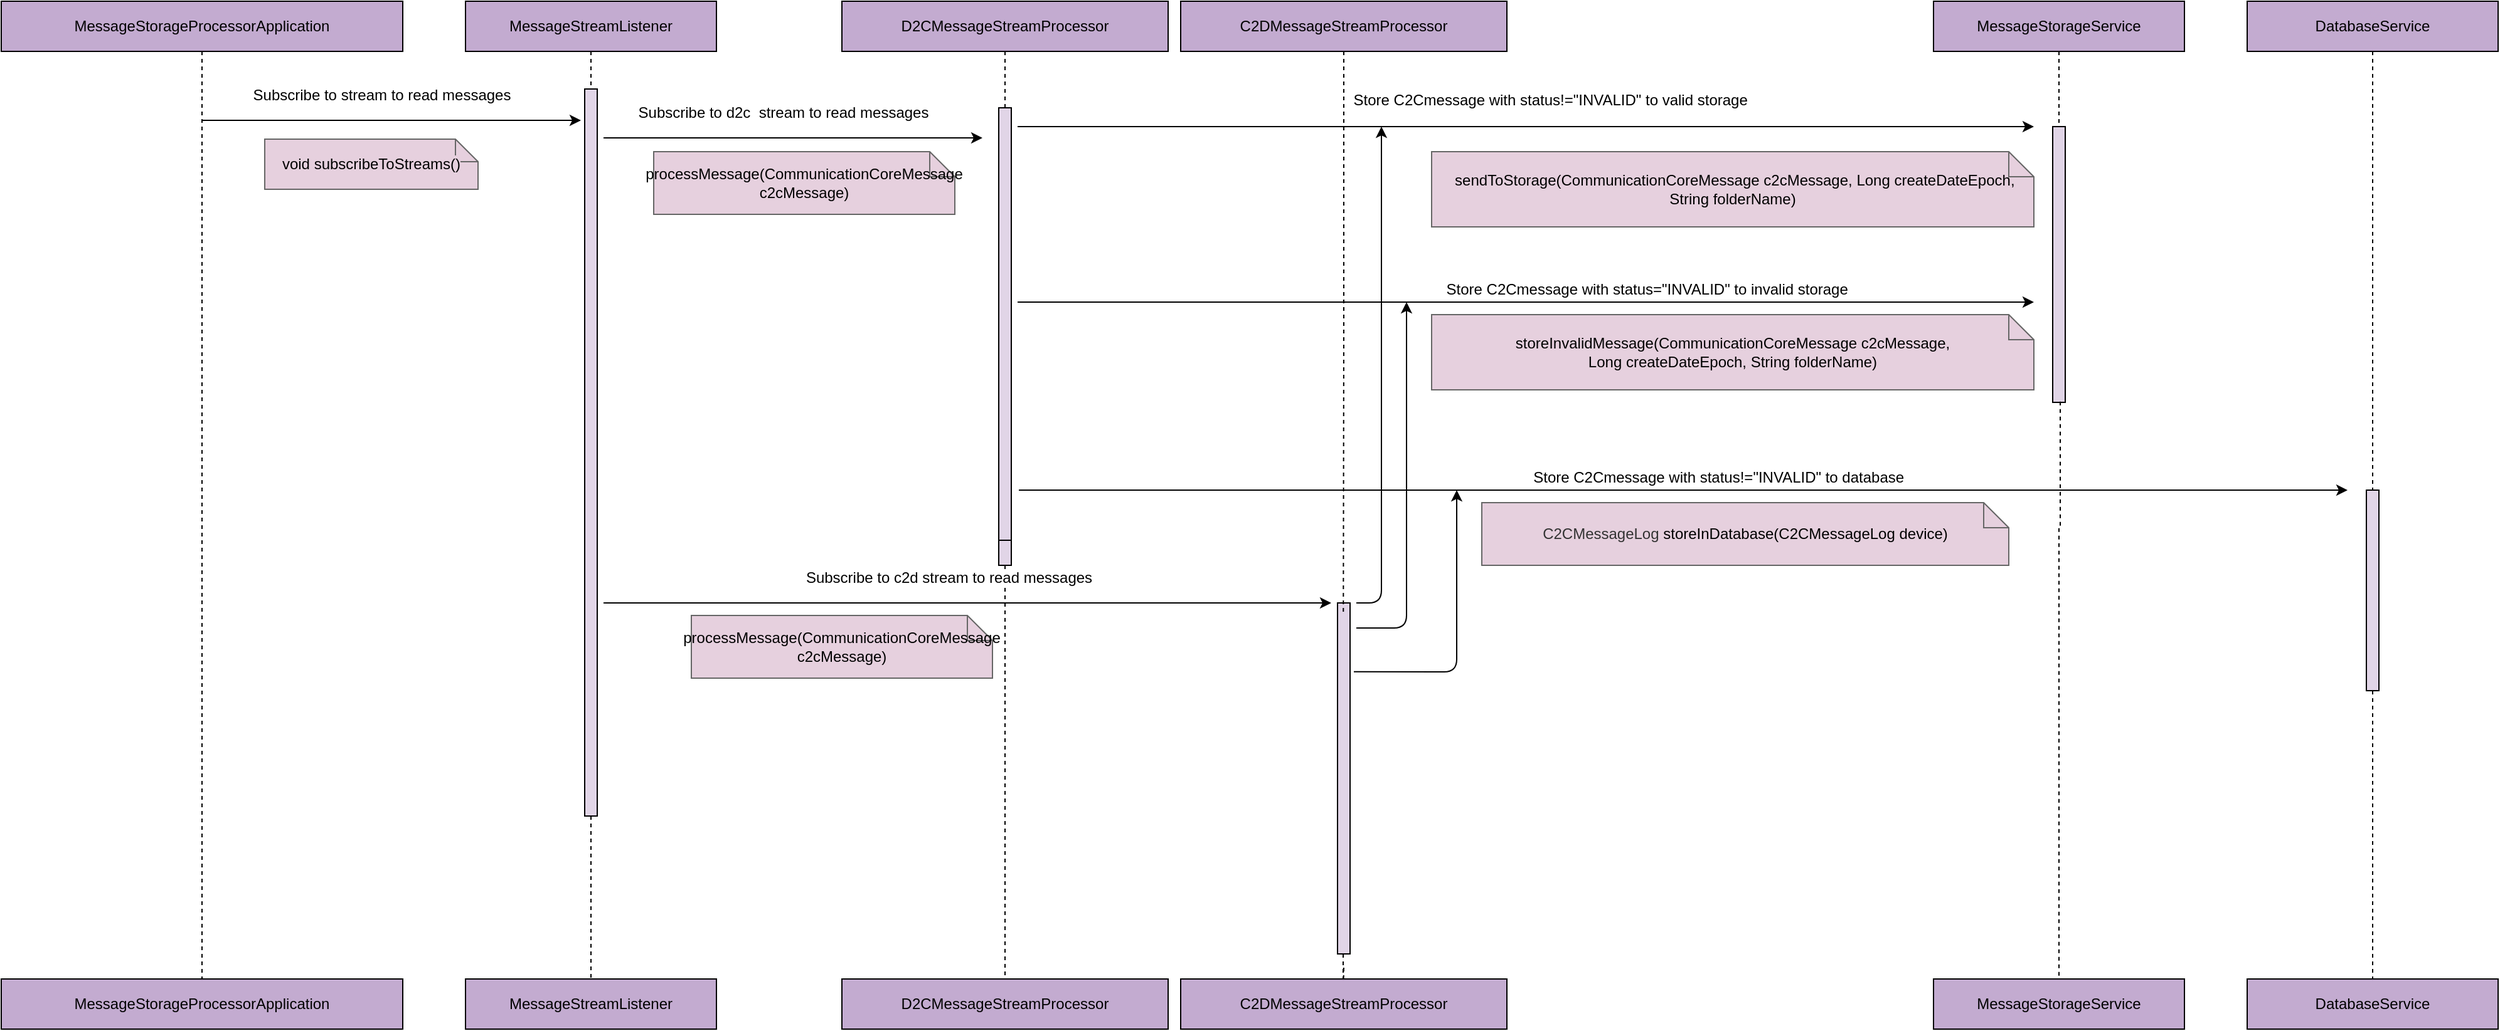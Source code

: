 <mxfile version="15.2.9" type="device"><diagram id="Sz9JVAJZYJL2hQg5NSqp" name="Page-1"><mxGraphModel dx="1419" dy="725" grid="1" gridSize="10" guides="1" tooltips="1" connect="1" arrows="1" fold="1" page="1" pageScale="1" pageWidth="850" pageHeight="1100" math="0" shadow="0"><root><mxCell id="0"/><mxCell id="1" parent="0"/><mxCell id="Ls2fndumUtqvnuaIXdsf-2" value="&lt;font style=&quot;font-size: 12px&quot;&gt;D2CMessageStreamProcessor&lt;/font&gt;" style="rounded=0;whiteSpace=wrap;html=1;fontSize=12;fillColor=#C3ABD0;" parent="1" vertex="1"><mxGeometry x="1020" y="300" width="260" height="40" as="geometry"/></mxCell><mxCell id="Ls2fndumUtqvnuaIXdsf-3" value="" style="endArrow=none;dashed=1;html=1;rounded=0;edgeStyle=orthogonalEdgeStyle;entryX=0.5;entryY=0;entryDx=0;entryDy=0;exitX=0.5;exitY=1;exitDx=0;exitDy=0;startArrow=none;fontSize=12;" parent="1" source="Ls2fndumUtqvnuaIXdsf-20" edge="1" target="Ls2fndumUtqvnuaIXdsf-32"><mxGeometry width="50" height="50" relative="1" as="geometry"><mxPoint x="1390" y="363" as="sourcePoint"/><mxPoint x="1150" y="900" as="targetPoint"/></mxGeometry></mxCell><mxCell id="Ls2fndumUtqvnuaIXdsf-4" value="&lt;font style=&quot;font-size: 12px;&quot;&gt;MessageStreamListener&lt;/font&gt;" style="rounded=0;whiteSpace=wrap;html=1;fontSize=12;fillColor=#C3ABD0;" parent="1" vertex="1"><mxGeometry x="720" y="300" width="200" height="40" as="geometry"/></mxCell><mxCell id="Ls2fndumUtqvnuaIXdsf-5" value="" style="endArrow=none;dashed=1;html=1;rounded=0;edgeStyle=orthogonalEdgeStyle;exitX=0.5;exitY=1;exitDx=0;exitDy=0;startArrow=none;fontSize=12;entryX=0.5;entryY=0;entryDx=0;entryDy=0;" parent="1" source="Ls2fndumUtqvnuaIXdsf-18" edge="1" target="Ls2fndumUtqvnuaIXdsf-31"><mxGeometry width="50" height="50" relative="1" as="geometry"><mxPoint x="1400" y="373" as="sourcePoint"/><mxPoint x="820" y="1040" as="targetPoint"/></mxGeometry></mxCell><mxCell id="Ls2fndumUtqvnuaIXdsf-6" value="&lt;font style=&quot;font-size: 12px;&quot;&gt;MessageStorageService&lt;/font&gt;" style="rounded=0;whiteSpace=wrap;html=1;fontSize=12;fillColor=#C3ABD0;" parent="1" vertex="1"><mxGeometry x="1890" y="300" width="200" height="40" as="geometry"/></mxCell><mxCell id="Ls2fndumUtqvnuaIXdsf-8" value="&lt;font style=&quot;font-size: 12px;&quot;&gt;DatabaseService&lt;/font&gt;" style="rounded=0;whiteSpace=wrap;html=1;fontSize=12;fillColor=#C3ABD0;" parent="1" vertex="1"><mxGeometry x="2140" y="300" width="200" height="40" as="geometry"/></mxCell><mxCell id="Ls2fndumUtqvnuaIXdsf-12" value="Store C2Cmessage with status!=&quot;INVALID&quot; to valid storage&amp;nbsp;" style="endArrow=classic;html=1;rounded=0;edgeStyle=orthogonalEdgeStyle;fontSize=12;" parent="1" edge="1"><mxGeometry x="0.051" y="21" width="50" height="50" relative="1" as="geometry"><mxPoint x="1160" y="400" as="sourcePoint"/><mxPoint x="1970" y="400" as="targetPoint"/><mxPoint as="offset"/></mxGeometry></mxCell><mxCell id="Ls2fndumUtqvnuaIXdsf-14" value="&lt;span style=&quot;font-size: 12px;&quot;&gt;MessageStorageProcessorApplication&lt;/span&gt;" style="rounded=0;whiteSpace=wrap;html=1;fontSize=12;fillColor=#C3ABD0;" parent="1" vertex="1"><mxGeometry x="350" y="300" width="320" height="40" as="geometry"/></mxCell><mxCell id="Ls2fndumUtqvnuaIXdsf-15" value="&lt;font style=&quot;font-size: 12px;&quot;&gt;MessageStorageProcessorApplication&lt;/font&gt;" style="rounded=0;whiteSpace=wrap;html=1;fontSize=12;fillColor=#C3ABD0;" parent="1" vertex="1"><mxGeometry x="350" y="1080" width="320" height="40" as="geometry"/></mxCell><mxCell id="Ls2fndumUtqvnuaIXdsf-16" value="" style="endArrow=none;dashed=1;html=1;rounded=0;edgeStyle=orthogonalEdgeStyle;entryX=0.5;entryY=0;entryDx=0;entryDy=0;exitX=0.5;exitY=1;exitDx=0;exitDy=0;fontSize=12;" parent="1" source="Ls2fndumUtqvnuaIXdsf-14" target="Ls2fndumUtqvnuaIXdsf-15" edge="1"><mxGeometry width="50" height="50" relative="1" as="geometry"><mxPoint x="1090" y="373" as="sourcePoint"/><mxPoint x="1360" y="530" as="targetPoint"/></mxGeometry></mxCell><mxCell id="Ls2fndumUtqvnuaIXdsf-17" value="Subscribe to stream to read messages" style="endArrow=classic;html=1;rounded=0;edgeStyle=orthogonalEdgeStyle;fontSize=12;" parent="1" edge="1"><mxGeometry x="-0.053" y="20" width="50" height="50" relative="1" as="geometry"><mxPoint x="510" y="395" as="sourcePoint"/><mxPoint x="812" y="395" as="targetPoint"/><mxPoint as="offset"/><Array as="points"><mxPoint x="660" y="395"/><mxPoint x="660" y="395"/></Array></mxGeometry></mxCell><mxCell id="Ls2fndumUtqvnuaIXdsf-18" value="" style="points=[];perimeter=orthogonalPerimeter;rounded=0;shadow=0;strokeWidth=1;fontSize=12;fillColor=#E1D5E7;" parent="1" vertex="1"><mxGeometry x="815" y="370" width="10" height="580" as="geometry"/></mxCell><mxCell id="Ls2fndumUtqvnuaIXdsf-19" value="" style="endArrow=none;dashed=1;html=1;rounded=0;edgeStyle=orthogonalEdgeStyle;entryX=0.5;entryY=0;entryDx=0;entryDy=0;exitX=0.5;exitY=1;exitDx=0;exitDy=0;fontSize=12;" parent="1" source="Ls2fndumUtqvnuaIXdsf-4" target="Ls2fndumUtqvnuaIXdsf-18" edge="1"><mxGeometry width="50" height="50" relative="1" as="geometry"><mxPoint x="820" y="340" as="sourcePoint"/><mxPoint x="820" y="780" as="targetPoint"/></mxGeometry></mxCell><mxCell id="Ls2fndumUtqvnuaIXdsf-20" value="" style="points=[];perimeter=orthogonalPerimeter;rounded=0;shadow=0;strokeWidth=1;fontSize=12;fillColor=#E1D5E7;" parent="1" vertex="1"><mxGeometry x="1145" y="385" width="10" height="365" as="geometry"/></mxCell><mxCell id="Ls2fndumUtqvnuaIXdsf-21" value="" style="endArrow=none;dashed=1;html=1;rounded=0;edgeStyle=orthogonalEdgeStyle;entryX=0.5;entryY=0;entryDx=0;entryDy=0;exitX=0.5;exitY=1;exitDx=0;exitDy=0;fontSize=12;" parent="1" source="Ls2fndumUtqvnuaIXdsf-2" target="Ls2fndumUtqvnuaIXdsf-20" edge="1"><mxGeometry width="50" height="50" relative="1" as="geometry"><mxPoint x="1150" y="340" as="sourcePoint"/><mxPoint x="1150" y="780" as="targetPoint"/></mxGeometry></mxCell><mxCell id="Ls2fndumUtqvnuaIXdsf-25" value="" style="endArrow=none;dashed=1;html=1;rounded=0;edgeStyle=orthogonalEdgeStyle;exitX=0.5;exitY=1;exitDx=0;exitDy=0;fontSize=12;startArrow=none;" parent="1" source="rO2hhHbrWrwRX08gMta8-1" target="Ls2fndumUtqvnuaIXdsf-34" edge="1"><mxGeometry width="50" height="50" relative="1" as="geometry"><mxPoint x="1800" y="340" as="sourcePoint"/><mxPoint x="1830" y="570" as="targetPoint"/></mxGeometry></mxCell><mxCell id="Ls2fndumUtqvnuaIXdsf-26" value="&lt;span style=&quot;color: rgb(0 , 0 , 0) ; font-size: 12px ; background-color: rgb(230 , 208 , 222)&quot;&gt;void subscribeToStreams()&lt;/span&gt;" style="shape=note;size=18;whiteSpace=wrap;html=1;fillColor=#E6D0DE;strokeColor=#666666;fontColor=#333333;fontSize=12;" parent="1" vertex="1"><mxGeometry x="560" y="410" width="170" height="40" as="geometry"/></mxCell><mxCell id="Ls2fndumUtqvnuaIXdsf-31" value="&lt;font style=&quot;font-size: 12px;&quot;&gt;MessageStreamListener&lt;/font&gt;" style="rounded=0;whiteSpace=wrap;html=1;fontSize=12;fillColor=#C3ABD0;" parent="1" vertex="1"><mxGeometry x="720" y="1080" width="200" height="40" as="geometry"/></mxCell><mxCell id="Ls2fndumUtqvnuaIXdsf-32" value="&lt;font style=&quot;font-size: 12px&quot;&gt;D2CMessageStreamProcessor&lt;/font&gt;" style="rounded=0;whiteSpace=wrap;html=1;fontSize=12;fillColor=#C3ABD0;" parent="1" vertex="1"><mxGeometry x="1020" y="1080" width="260" height="40" as="geometry"/></mxCell><mxCell id="Ls2fndumUtqvnuaIXdsf-33" value="&lt;font style=&quot;font-size: 12px;&quot;&gt;MessageStorageService&lt;/font&gt;" style="rounded=0;whiteSpace=wrap;html=1;fontSize=12;fillColor=#C3ABD0;" parent="1" vertex="1"><mxGeometry x="1890" y="1080" width="200" height="40" as="geometry"/></mxCell><mxCell id="Ls2fndumUtqvnuaIXdsf-34" value="&lt;font style=&quot;font-size: 12px;&quot;&gt;DatabaseService&lt;/font&gt;" style="rounded=0;whiteSpace=wrap;html=1;fontSize=12;fillColor=#C3ABD0;" parent="1" vertex="1"><mxGeometry x="2140" y="1080" width="200" height="40" as="geometry"/></mxCell><mxCell id="Ls2fndumUtqvnuaIXdsf-36" value="" style="points=[];perimeter=orthogonalPerimeter;rounded=0;shadow=0;strokeWidth=1;fontSize=12;fillColor=#E1D5E7;" parent="1" vertex="1"><mxGeometry x="1145" y="385" width="10" height="345" as="geometry"/></mxCell><mxCell id="Ls2fndumUtqvnuaIXdsf-39" value="&lt;font color=&quot;#000000&quot;&gt;processMessage(CommunicationCoreMessage c2cMessage)&lt;/font&gt;" style="shape=note;size=20;whiteSpace=wrap;html=1;fillColor=#E6D0DE;strokeColor=#666666;fontColor=#333333;fontSize=12;" parent="1" vertex="1"><mxGeometry x="870" y="420" width="240" height="50" as="geometry"/></mxCell><mxCell id="rO2hhHbrWrwRX08gMta8-4" value="&lt;font color=&quot;#000000&quot;&gt;storeInvalidMessage(CommunicationCoreMessage c2cMessage, &lt;br&gt;Long createDateEpoch, String folderName)&lt;/font&gt;" style="shape=note;size=20;whiteSpace=wrap;html=1;fillColor=#E6D0DE;strokeColor=#666666;fontColor=#333333;fontSize=12;" vertex="1" parent="1"><mxGeometry x="1490" y="550" width="480" height="60" as="geometry"/></mxCell><mxCell id="rO2hhHbrWrwRX08gMta8-7" value="&lt;font style=&quot;font-size: 12px&quot;&gt;C2DMessageStreamProcessor&lt;/font&gt;" style="rounded=0;whiteSpace=wrap;html=1;fontSize=12;fillColor=#C3ABD0;" vertex="1" parent="1"><mxGeometry x="1290" y="300" width="260" height="40" as="geometry"/></mxCell><mxCell id="rO2hhHbrWrwRX08gMta8-11" value="&lt;font color=&quot;#000000&quot;&gt;&amp;nbsp;sendToStorage(CommunicationCoreMessage c2cMessage, Long createDateEpoch, String folderName)&lt;/font&gt;" style="shape=note;size=20;whiteSpace=wrap;html=1;fillColor=#E6D0DE;strokeColor=#666666;fontColor=#333333;fontSize=12;" vertex="1" parent="1"><mxGeometry x="1490" y="420" width="480" height="60" as="geometry"/></mxCell><mxCell id="rO2hhHbrWrwRX08gMta8-13" value="Store C2Cmessage with status=&quot;INVALID&quot; to invalid storage&amp;nbsp;" style="endArrow=classic;html=1;rounded=0;edgeStyle=orthogonalEdgeStyle;fontSize=12;" edge="1" parent="1"><mxGeometry x="0.241" y="10" width="50" height="50" relative="1" as="geometry"><mxPoint x="1160" y="540" as="sourcePoint"/><mxPoint x="1970" y="540" as="targetPoint"/><mxPoint as="offset"/><Array as="points"/></mxGeometry></mxCell><mxCell id="Ls2fndumUtqvnuaIXdsf-38" value="" style="points=[];perimeter=orthogonalPerimeter;rounded=0;shadow=0;strokeWidth=1;fontSize=12;fillColor=#E1D5E7;" parent="1" vertex="1"><mxGeometry x="1985" y="400" width="10" height="220" as="geometry"/></mxCell><mxCell id="rO2hhHbrWrwRX08gMta8-14" value="" style="endArrow=none;dashed=1;html=1;rounded=0;edgeStyle=orthogonalEdgeStyle;exitX=0.5;exitY=1;exitDx=0;exitDy=0;fontSize=12;entryX=0.5;entryY=0;entryDx=0;entryDy=0;" edge="1" parent="1" source="Ls2fndumUtqvnuaIXdsf-6" target="Ls2fndumUtqvnuaIXdsf-38"><mxGeometry width="50" height="50" relative="1" as="geometry"><mxPoint x="1750" y="340" as="sourcePoint"/><mxPoint x="1750" y="1080" as="targetPoint"/><Array as="points"/></mxGeometry></mxCell><mxCell id="rO2hhHbrWrwRX08gMta8-15" value="Store C2Cmessage with status!=&quot;INVALID&quot; to database&amp;nbsp;" style="endArrow=classic;html=1;rounded=0;edgeStyle=orthogonalEdgeStyle;fontSize=12;" edge="1" parent="1"><mxGeometry x="0.055" y="10" width="50" height="50" relative="1" as="geometry"><mxPoint x="1161" y="690" as="sourcePoint"/><mxPoint x="2220" y="690" as="targetPoint"/><Array as="points"><mxPoint x="1331" y="690"/></Array><mxPoint as="offset"/></mxGeometry></mxCell><mxCell id="rO2hhHbrWrwRX08gMta8-1" value="" style="points=[];perimeter=orthogonalPerimeter;rounded=0;shadow=0;strokeWidth=1;fontSize=12;fillColor=#E1D5E7;" vertex="1" parent="1"><mxGeometry x="2235" y="690" width="10" height="160" as="geometry"/></mxCell><mxCell id="rO2hhHbrWrwRX08gMta8-16" value="" style="endArrow=none;dashed=1;html=1;rounded=0;edgeStyle=orthogonalEdgeStyle;exitX=0.5;exitY=1;exitDx=0;exitDy=0;fontSize=12;" edge="1" parent="1" source="Ls2fndumUtqvnuaIXdsf-8" target="rO2hhHbrWrwRX08gMta8-1"><mxGeometry width="50" height="50" relative="1" as="geometry"><mxPoint x="2020" y="340" as="sourcePoint"/><mxPoint x="2020" y="1080" as="targetPoint"/></mxGeometry></mxCell><mxCell id="rO2hhHbrWrwRX08gMta8-17" value="" style="endArrow=none;dashed=1;html=1;rounded=0;edgeStyle=orthogonalEdgeStyle;exitX=0.6;exitY=0.997;exitDx=0;exitDy=0;fontSize=12;startArrow=none;exitPerimeter=0;entryX=0.5;entryY=0;entryDx=0;entryDy=0;" edge="1" parent="1" source="Ls2fndumUtqvnuaIXdsf-38" target="Ls2fndumUtqvnuaIXdsf-33"><mxGeometry width="50" height="50" relative="1" as="geometry"><mxPoint x="1989.5" y="810" as="sourcePoint"/><mxPoint x="1989.5" y="990" as="targetPoint"/><Array as="points"><mxPoint x="1990" y="719"/></Array></mxGeometry></mxCell><mxCell id="rO2hhHbrWrwRX08gMta8-18" value="&lt;span style=&quot;background-color: rgb(230 , 208 , 222)&quot;&gt;C2CMessageLog&amp;nbsp;&lt;span style=&quot;color: rgb(0 , 0 , 0) ; font-family: &amp;#34;helvetica&amp;#34; ; font-size: 12px ; font-style: normal ; font-weight: 400 ; letter-spacing: normal ; text-align: center ; text-indent: 0px ; text-transform: none ; word-spacing: 0px ; display: inline ; float: none&quot;&gt;storeInDatabase(C2CMessageLog device)&lt;/span&gt;&lt;/span&gt;" style="shape=note;size=20;whiteSpace=wrap;html=1;fillColor=#E6D0DE;strokeColor=#666666;fontColor=#333333;fontSize=12;" vertex="1" parent="1"><mxGeometry x="1530" y="700" width="420" height="50" as="geometry"/></mxCell><mxCell id="rO2hhHbrWrwRX08gMta8-19" value="" style="points=[];perimeter=orthogonalPerimeter;rounded=0;shadow=0;strokeWidth=1;fontSize=12;fillColor=#E1D5E7;" vertex="1" parent="1"><mxGeometry x="1415" y="780" width="10" height="280" as="geometry"/></mxCell><mxCell id="rO2hhHbrWrwRX08gMta8-20" value="" style="endArrow=none;dashed=1;html=1;rounded=0;edgeStyle=orthogonalEdgeStyle;entryX=0.465;entryY=0.025;entryDx=0;entryDy=0;exitX=0.5;exitY=1;exitDx=0;exitDy=0;fontSize=12;entryPerimeter=0;" edge="1" parent="1" source="rO2hhHbrWrwRX08gMta8-7" target="rO2hhHbrWrwRX08gMta8-19"><mxGeometry width="50" height="50" relative="1" as="geometry"><mxPoint x="1450" y="340" as="sourcePoint"/><mxPoint x="1450.9" y="1081" as="targetPoint"/><Array as="points"/></mxGeometry></mxCell><mxCell id="rO2hhHbrWrwRX08gMta8-23" value="Subscribe to d2c&amp;nbsp; stream to read messages" style="endArrow=classic;html=1;rounded=0;edgeStyle=orthogonalEdgeStyle;fontSize=12;" edge="1" parent="1"><mxGeometry x="-0.053" y="20" width="50" height="50" relative="1" as="geometry"><mxPoint x="830" y="409" as="sourcePoint"/><mxPoint x="1132" y="409" as="targetPoint"/><mxPoint as="offset"/><Array as="points"><mxPoint x="980" y="409"/><mxPoint x="980" y="409"/></Array></mxGeometry></mxCell><mxCell id="rO2hhHbrWrwRX08gMta8-24" value="&lt;font color=&quot;#000000&quot;&gt;processMessage(CommunicationCoreMessage c2cMessage)&lt;/font&gt;" style="shape=note;size=20;whiteSpace=wrap;html=1;fillColor=#E6D0DE;strokeColor=#666666;fontColor=#333333;fontSize=12;" vertex="1" parent="1"><mxGeometry x="900" y="790" width="240" height="50" as="geometry"/></mxCell><mxCell id="rO2hhHbrWrwRX08gMta8-25" value="Subscribe to c2d stream to read messages" style="endArrow=classic;html=1;rounded=0;edgeStyle=orthogonalEdgeStyle;fontSize=12;" edge="1" parent="1"><mxGeometry x="-0.053" y="20" width="50" height="50" relative="1" as="geometry"><mxPoint x="830" y="780" as="sourcePoint"/><mxPoint x="1410" y="780" as="targetPoint"/><mxPoint as="offset"/><Array as="points"><mxPoint x="965" y="780"/><mxPoint x="965" y="780"/></Array></mxGeometry></mxCell><mxCell id="rO2hhHbrWrwRX08gMta8-27" value="" style="endArrow=none;dashed=1;html=1;rounded=0;edgeStyle=orthogonalEdgeStyle;exitX=0.5;exitY=1;exitDx=0;exitDy=0;startArrow=none;fontSize=12;" edge="1" parent="1"><mxGeometry width="50" height="50" relative="1" as="geometry"><mxPoint x="1419.5" y="1060" as="sourcePoint"/><mxPoint x="1420" y="1070" as="targetPoint"/><Array as="points"><mxPoint x="1419.5" y="1100"/><mxPoint x="1419.5" y="1100"/></Array></mxGeometry></mxCell><mxCell id="rO2hhHbrWrwRX08gMta8-30" value="" style="endArrow=classic;html=1;" edge="1" parent="1"><mxGeometry width="50" height="50" relative="1" as="geometry"><mxPoint x="1430" y="780" as="sourcePoint"/><mxPoint x="1450" y="400" as="targetPoint"/><Array as="points"><mxPoint x="1450" y="780"/></Array></mxGeometry></mxCell><mxCell id="rO2hhHbrWrwRX08gMta8-31" value="" style="endArrow=classic;html=1;" edge="1" parent="1"><mxGeometry width="50" height="50" relative="1" as="geometry"><mxPoint x="1430" y="800" as="sourcePoint"/><mxPoint x="1470" y="540" as="targetPoint"/><Array as="points"><mxPoint x="1470" y="800"/></Array></mxGeometry></mxCell><mxCell id="rO2hhHbrWrwRX08gMta8-32" value="" style="endArrow=classic;html=1;exitX=1.3;exitY=0.196;exitDx=0;exitDy=0;exitPerimeter=0;" edge="1" parent="1" source="rO2hhHbrWrwRX08gMta8-19"><mxGeometry width="50" height="50" relative="1" as="geometry"><mxPoint x="1460" y="730" as="sourcePoint"/><mxPoint x="1510" y="690" as="targetPoint"/><Array as="points"><mxPoint x="1510" y="835"/></Array></mxGeometry></mxCell><mxCell id="rO2hhHbrWrwRX08gMta8-33" value="&lt;font style=&quot;font-size: 12px&quot;&gt;C2DMessageStreamProcessor&lt;/font&gt;" style="rounded=0;whiteSpace=wrap;html=1;fontSize=12;fillColor=#C3ABD0;" vertex="1" parent="1"><mxGeometry x="1290" y="1080" width="260" height="40" as="geometry"/></mxCell></root></mxGraphModel></diagram></mxfile>